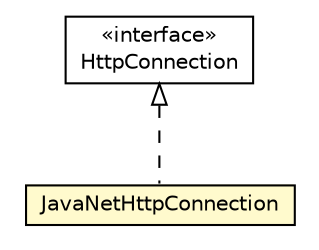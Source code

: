 #!/usr/local/bin/dot
#
# Class diagram 
# Generated by UMLGraph version R5_6-24-gf6e263 (http://www.umlgraph.org/)
#

digraph G {
	edge [fontname="Helvetica",fontsize=10,labelfontname="Helvetica",labelfontsize=10];
	node [fontname="Helvetica",fontsize=10,shape=plaintext];
	nodesep=0.25;
	ranksep=0.5;
	// io.reinert.requestor.core.HttpConnection
	c36751 [label=<<table title="io.reinert.requestor.core.HttpConnection" border="0" cellborder="1" cellspacing="0" cellpadding="2" port="p" href="../../core/HttpConnection.html">
		<tr><td><table border="0" cellspacing="0" cellpadding="1">
<tr><td align="center" balign="center"> &#171;interface&#187; </td></tr>
<tr><td align="center" balign="center"> HttpConnection </td></tr>
		</table></td></tr>
		</table>>, URL="../../core/HttpConnection.html", fontname="Helvetica", fontcolor="black", fontsize=10.0];
	// io.reinert.requestor.java.net.JavaNetHttpConnection
	c36912 [label=<<table title="io.reinert.requestor.java.net.JavaNetHttpConnection" border="0" cellborder="1" cellspacing="0" cellpadding="2" port="p" bgcolor="lemonChiffon" href="./JavaNetHttpConnection.html">
		<tr><td><table border="0" cellspacing="0" cellpadding="1">
<tr><td align="center" balign="center"> JavaNetHttpConnection </td></tr>
		</table></td></tr>
		</table>>, URL="./JavaNetHttpConnection.html", fontname="Helvetica", fontcolor="black", fontsize=10.0];
	//io.reinert.requestor.java.net.JavaNetHttpConnection implements io.reinert.requestor.core.HttpConnection
	c36751:p -> c36912:p [dir=back,arrowtail=empty,style=dashed];
}

